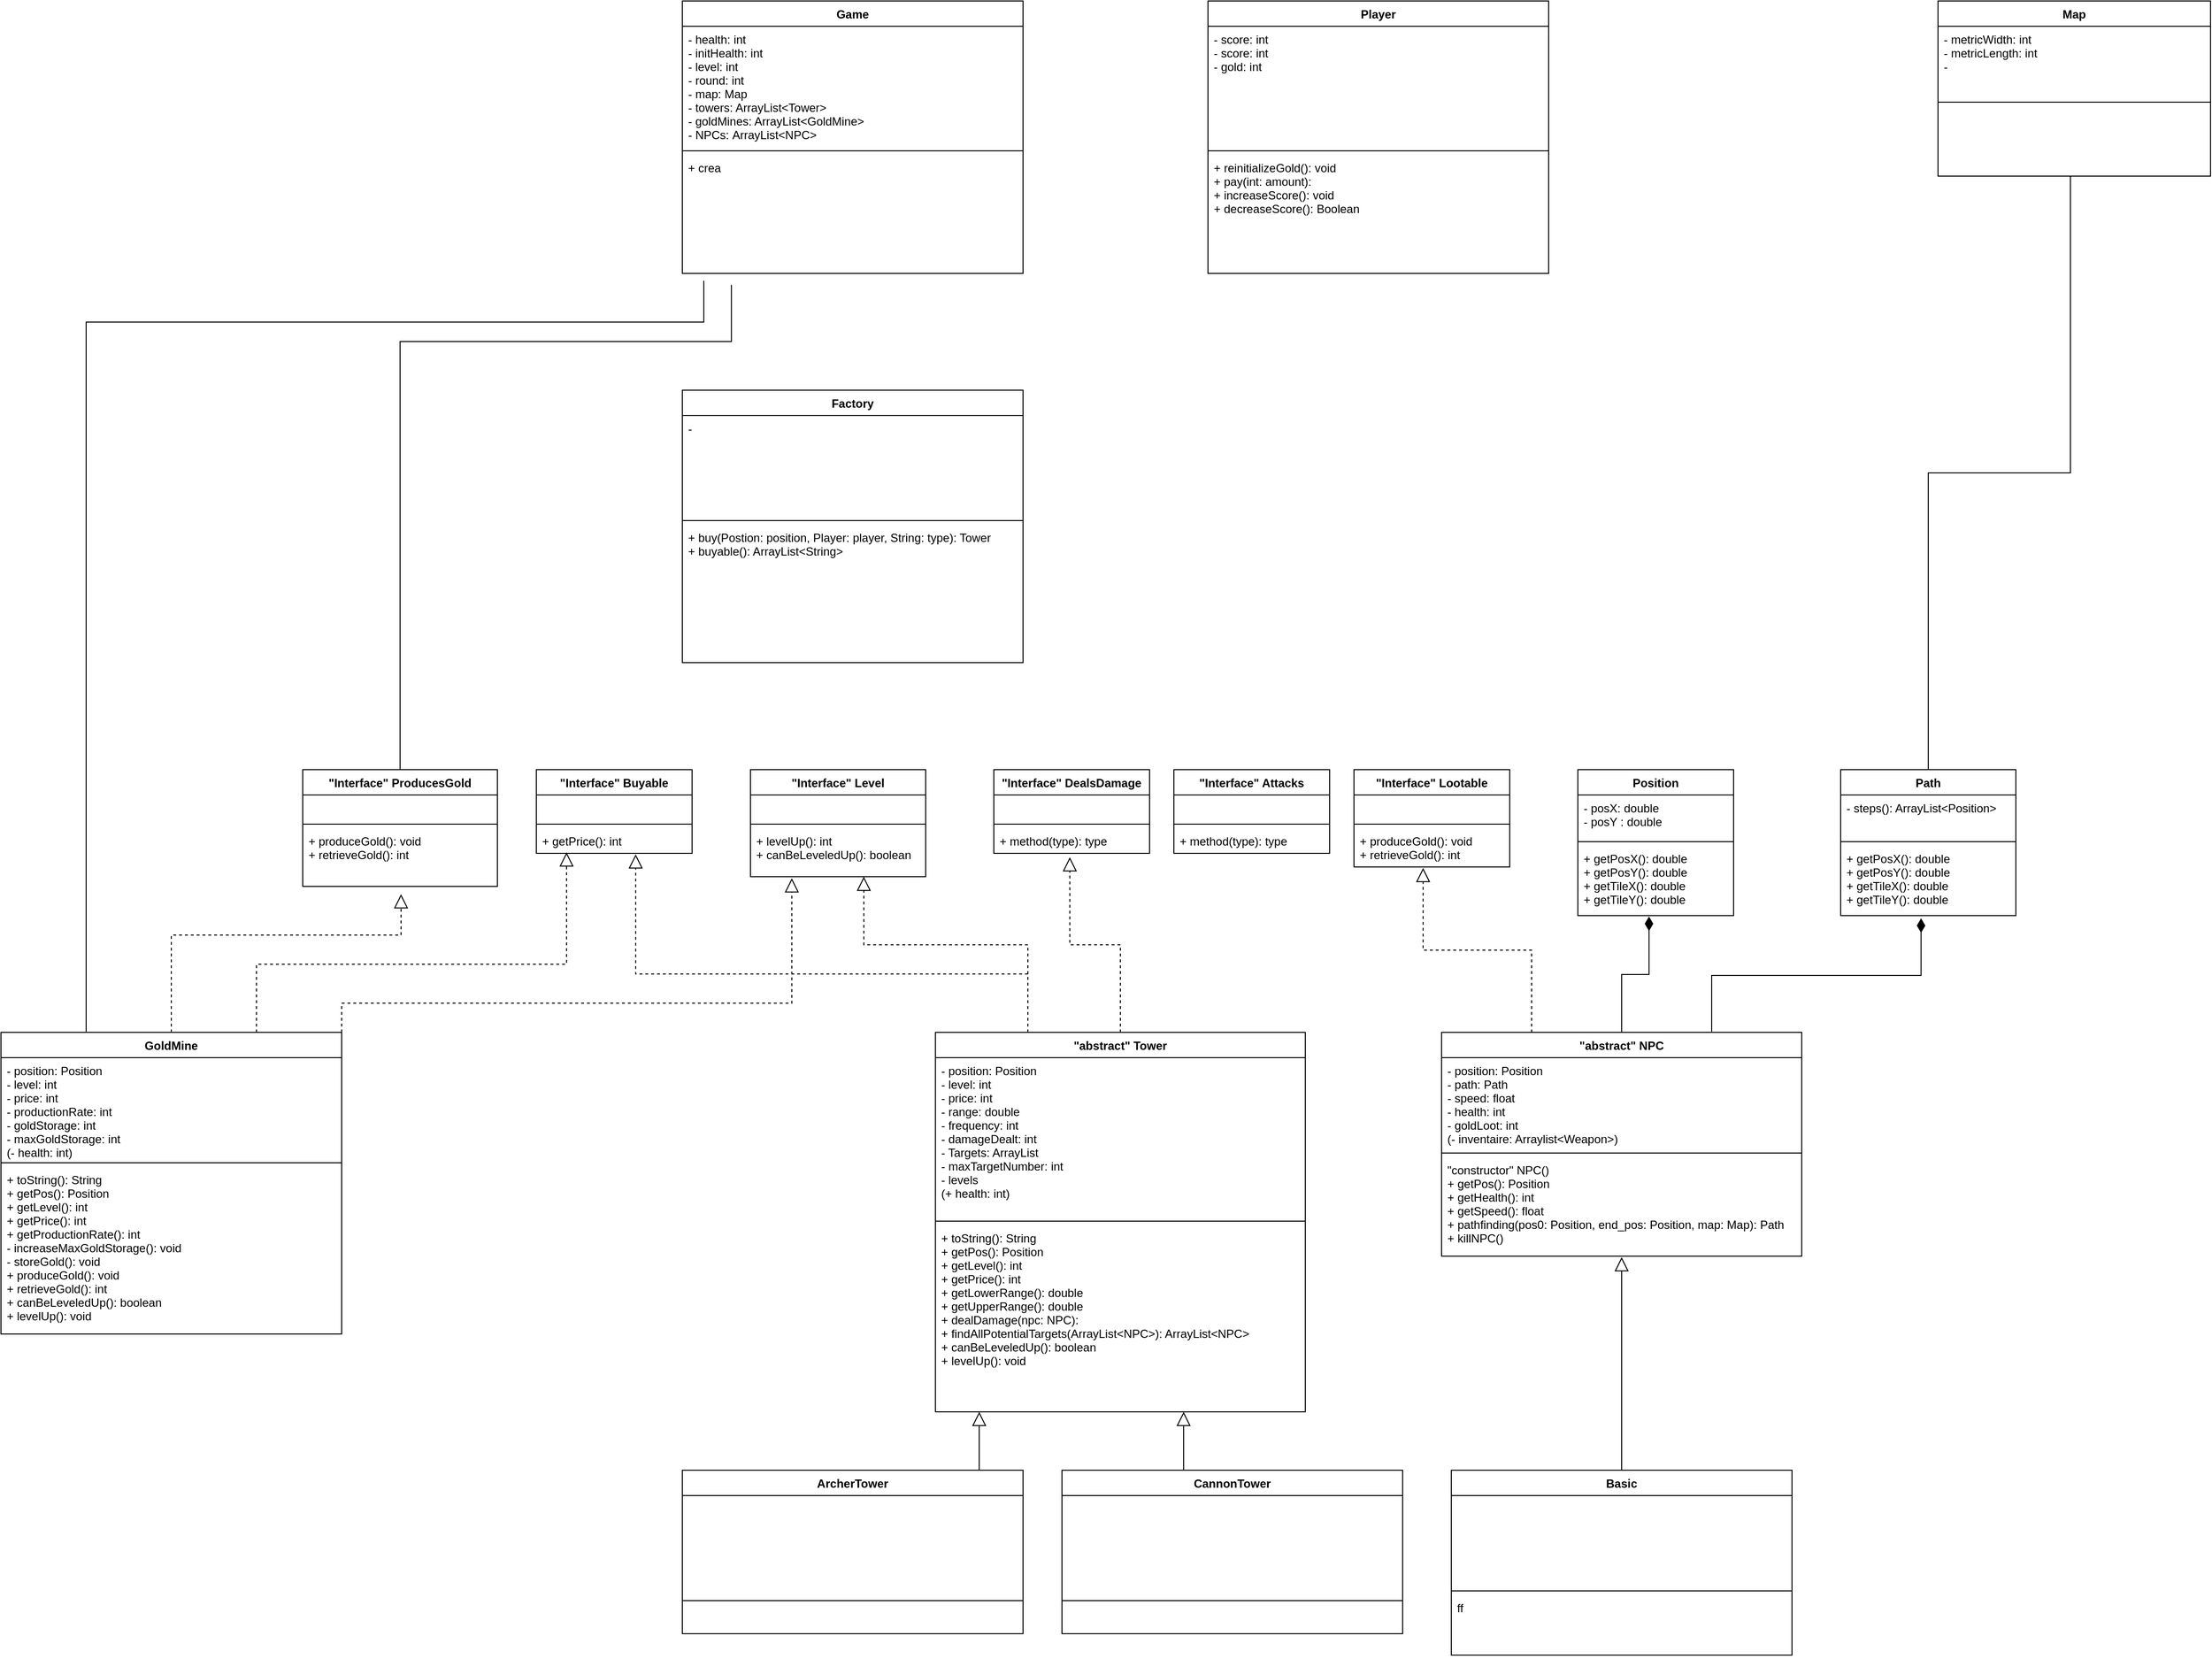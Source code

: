 <mxfile version="12.9.6" type="github">
  <diagram id="NNECZiqNOSkTc29g-7aL" name="Page-1">
    <mxGraphModel dx="2022" dy="1736" grid="1" gridSize="10" guides="1" tooltips="1" connect="1" arrows="1" fold="1" page="0" pageScale="1" pageWidth="827" pageHeight="1169" math="0" shadow="0">
      <root>
        <mxCell id="0" />
        <mxCell id="1" parent="0" />
        <mxCell id="-blke6RGVs8M9DFogeQN-33" style="edgeStyle=elbowEdgeStyle;rounded=0;orthogonalLoop=1;jettySize=auto;html=1;exitX=0.75;exitY=0;exitDx=0;exitDy=0;entryX=0.459;entryY=1.038;entryDx=0;entryDy=0;endArrow=diamondThin;endFill=1;endSize=12;startSize=12;elbow=vertical;entryPerimeter=0;" parent="1" source="-blke6RGVs8M9DFogeQN-1" target="-blke6RGVs8M9DFogeQN-32" edge="1">
          <mxGeometry relative="1" as="geometry" />
        </mxCell>
        <mxCell id="-blke6RGVs8M9DFogeQN-45" value="" style="endArrow=block;html=1;exitX=0.5;exitY=0;exitDx=0;exitDy=0;entryX=0.5;entryY=1.01;entryDx=0;entryDy=0;entryPerimeter=0;endFill=0;edgeStyle=elbowEdgeStyle;elbow=vertical;endSize=12;" parent="1" source="-blke6RGVs8M9DFogeQN-35" target="-blke6RGVs8M9DFogeQN-4" edge="1">
          <mxGeometry width="50" height="50" relative="1" as="geometry">
            <mxPoint x="400" y="320" as="sourcePoint" />
            <mxPoint x="450" y="270" as="targetPoint" />
          </mxGeometry>
        </mxCell>
        <mxCell id="4bugIhrhgZ2t9Fx5-nUz-19" value="" style="endArrow=diamondThin;html=1;entryX=0.457;entryY=1.012;entryDx=0;entryDy=0;endFill=1;entryPerimeter=0;exitX=0.5;exitY=0;exitDx=0;exitDy=0;endSize=12;edgeStyle=elbowEdgeStyle;elbow=vertical;startSize=12;rounded=0;" edge="1" parent="1" source="-blke6RGVs8M9DFogeQN-1" target="-blke6RGVs8M9DFogeQN-28">
          <mxGeometry width="50" height="50" relative="1" as="geometry">
            <mxPoint x="490" y="60" as="sourcePoint" />
            <mxPoint x="800" y="84" as="targetPoint" />
          </mxGeometry>
        </mxCell>
        <mxCell id="4bugIhrhgZ2t9Fx5-nUz-33" value="" style="edgeStyle=elbowEdgeStyle;rounded=0;orthogonalLoop=1;jettySize=auto;html=1;endArrow=none;endFill=0;startArrow=block;startFill=0;endSize=12;startSize=12;" edge="1" parent="1" source="4bugIhrhgZ2t9Fx5-nUz-23" target="4bugIhrhgZ2t9Fx5-nUz-29">
          <mxGeometry relative="1" as="geometry" />
        </mxCell>
        <mxCell id="4bugIhrhgZ2t9Fx5-nUz-38" value="" style="edgeStyle=elbowEdgeStyle;rounded=0;orthogonalLoop=1;jettySize=auto;html=1;startArrow=block;startFill=0;endArrow=none;endFill=0;endSize=12;startSize=12;" edge="1" parent="1" source="4bugIhrhgZ2t9Fx5-nUz-23" target="4bugIhrhgZ2t9Fx5-nUz-34">
          <mxGeometry relative="1" as="geometry" />
        </mxCell>
        <mxCell id="4bugIhrhgZ2t9Fx5-nUz-40" style="edgeStyle=elbowEdgeStyle;rounded=0;orthogonalLoop=1;jettySize=auto;html=1;entryX=0.5;entryY=0;entryDx=0;entryDy=0;startArrow=none;startFill=0;endArrow=none;endFill=0;elbow=vertical;endSize=12;startSize=12;exitX=0.486;exitY=1.002;exitDx=0;exitDy=0;exitPerimeter=0;" edge="1" parent="1" source="4bugIhrhgZ2t9Fx5-nUz-74" target="-blke6RGVs8M9DFogeQN-29">
          <mxGeometry relative="1" as="geometry">
            <mxPoint x="730" y="-106" as="sourcePoint" />
          </mxGeometry>
        </mxCell>
        <mxCell id="4bugIhrhgZ2t9Fx5-nUz-43" style="edgeStyle=elbowEdgeStyle;rounded=0;orthogonalLoop=1;jettySize=auto;html=1;exitX=0.5;exitY=0;exitDx=0;exitDy=0;entryX=0.488;entryY=1.154;entryDx=0;entryDy=0;startArrow=none;startFill=0;endArrow=block;endFill=0;dashed=1;entryPerimeter=0;elbow=vertical;endSize=12;startSize=12;" edge="1" parent="1" source="4bugIhrhgZ2t9Fx5-nUz-23" target="-blke6RGVs8M9DFogeQN-59">
          <mxGeometry relative="1" as="geometry" />
        </mxCell>
        <mxCell id="4bugIhrhgZ2t9Fx5-nUz-50" style="edgeStyle=elbowEdgeStyle;rounded=0;orthogonalLoop=1;jettySize=auto;elbow=vertical;html=1;exitX=0.5;exitY=0;exitDx=0;exitDy=0;entryX=0.505;entryY=1.133;entryDx=0;entryDy=0;entryPerimeter=0;dashed=1;startArrow=none;startFill=0;endArrow=block;endFill=0;endSize=12;" edge="1" parent="1" source="-blke6RGVs8M9DFogeQN-73" target="-blke6RGVs8M9DFogeQN-80">
          <mxGeometry relative="1" as="geometry">
            <Array as="points">
              <mxPoint x="-970" y="-40" />
            </Array>
          </mxGeometry>
        </mxCell>
        <mxCell id="4bugIhrhgZ2t9Fx5-nUz-51" style="edgeStyle=elbowEdgeStyle;rounded=0;orthogonalLoop=1;jettySize=auto;elbow=vertical;html=1;exitX=0.75;exitY=0;exitDx=0;exitDy=0;dashed=1;startArrow=none;startFill=0;endArrow=block;endFill=0;endSize=12;entryX=0.194;entryY=0.962;entryDx=0;entryDy=0;entryPerimeter=0;" edge="1" parent="1" source="-blke6RGVs8M9DFogeQN-73" target="-blke6RGVs8M9DFogeQN-63">
          <mxGeometry relative="1" as="geometry">
            <mxPoint x="-200" y="-25" as="targetPoint" />
            <Array as="points">
              <mxPoint x="-560" y="-10" />
              <mxPoint x="-410" y="-40" />
              <mxPoint x="-200" y="-26" />
            </Array>
          </mxGeometry>
        </mxCell>
        <mxCell id="4bugIhrhgZ2t9Fx5-nUz-52" style="edgeStyle=elbowEdgeStyle;rounded=0;orthogonalLoop=1;jettySize=auto;elbow=vertical;html=1;exitX=0.25;exitY=0;exitDx=0;exitDy=0;entryX=0.444;entryY=1.025;entryDx=0;entryDy=0;entryPerimeter=0;dashed=1;startArrow=none;startFill=0;startSize=12;endArrow=block;endFill=0;endSize=12;strokeWidth=1;" edge="1" parent="1" source="-blke6RGVs8M9DFogeQN-1" target="4bugIhrhgZ2t9Fx5-nUz-4">
          <mxGeometry relative="1" as="geometry" />
        </mxCell>
        <mxCell id="4bugIhrhgZ2t9Fx5-nUz-48" value="" style="endArrow=block;endFill=0;endSize=12;html=1;exitX=0.25;exitY=0;exitDx=0;exitDy=0;entryX=0.638;entryY=1.038;entryDx=0;entryDy=0;entryPerimeter=0;edgeStyle=elbowEdgeStyle;elbow=vertical;rounded=0;dashed=1;strokeWidth=1;" edge="1" parent="1" source="4bugIhrhgZ2t9Fx5-nUz-23" target="-blke6RGVs8M9DFogeQN-63">
          <mxGeometry width="160" relative="1" as="geometry">
            <mxPoint x="-100" y="10" as="sourcePoint" />
            <mxPoint x="3" y="-90" as="targetPoint" />
            <Array as="points">
              <mxPoint x="-240" />
            </Array>
          </mxGeometry>
        </mxCell>
        <mxCell id="-blke6RGVs8M9DFogeQN-25" value="Position" style="swimlane;fontStyle=1;align=center;verticalAlign=top;childLayout=stackLayout;horizontal=1;startSize=26;horizontalStack=0;resizeParent=1;resizeParentMax=0;resizeLast=0;collapsible=1;marginBottom=0;" parent="1" vertex="1">
          <mxGeometry x="440" y="-210" width="160" height="150" as="geometry" />
        </mxCell>
        <mxCell id="-blke6RGVs8M9DFogeQN-26" value="- posX: double&#xa;- posY : double" style="text;strokeColor=none;fillColor=none;align=left;verticalAlign=top;spacingLeft=4;spacingRight=4;overflow=hidden;rotatable=0;points=[[0,0.5],[1,0.5]];portConstraint=eastwest;" parent="-blke6RGVs8M9DFogeQN-25" vertex="1">
          <mxGeometry y="26" width="160" height="44" as="geometry" />
        </mxCell>
        <mxCell id="-blke6RGVs8M9DFogeQN-27" value="" style="line;strokeWidth=1;fillColor=none;align=left;verticalAlign=middle;spacingTop=-1;spacingLeft=3;spacingRight=3;rotatable=0;labelPosition=right;points=[];portConstraint=eastwest;" parent="-blke6RGVs8M9DFogeQN-25" vertex="1">
          <mxGeometry y="70" width="160" height="8" as="geometry" />
        </mxCell>
        <mxCell id="-blke6RGVs8M9DFogeQN-28" value="+ getPosX(): double&#xa;+ getPosY(): double&#xa;+ getTileX(): double&#xa;+ getTileY(): double" style="text;strokeColor=none;fillColor=none;align=left;verticalAlign=top;spacingLeft=4;spacingRight=4;overflow=hidden;rotatable=0;points=[[0,0.5],[1,0.5]];portConstraint=eastwest;" parent="-blke6RGVs8M9DFogeQN-25" vertex="1">
          <mxGeometry y="78" width="160" height="72" as="geometry" />
        </mxCell>
        <mxCell id="4bugIhrhgZ2t9Fx5-nUz-57" style="edgeStyle=elbowEdgeStyle;rounded=0;orthogonalLoop=1;jettySize=auto;elbow=vertical;html=1;exitX=0.25;exitY=0;exitDx=0;exitDy=0;entryX=0.647;entryY=1;entryDx=0;entryDy=0;entryPerimeter=0;dashed=1;startArrow=none;startFill=0;startSize=12;endArrow=block;endFill=0;endSize=12;strokeWidth=1;" edge="1" parent="1" source="4bugIhrhgZ2t9Fx5-nUz-23" target="4bugIhrhgZ2t9Fx5-nUz-56">
          <mxGeometry relative="1" as="geometry">
            <Array as="points">
              <mxPoint x="-250" y="-30" />
              <mxPoint x="-230" y="-50" />
            </Array>
          </mxGeometry>
        </mxCell>
        <mxCell id="4bugIhrhgZ2t9Fx5-nUz-23" value="&quot;abstract&quot; Tower" style="swimlane;fontStyle=1;align=center;verticalAlign=top;childLayout=stackLayout;horizontal=1;startSize=26;horizontalStack=0;resizeParent=1;resizeParentMax=0;resizeLast=0;collapsible=1;marginBottom=0;" vertex="1" parent="1">
          <mxGeometry x="-220" y="60" width="380" height="390" as="geometry" />
        </mxCell>
        <mxCell id="4bugIhrhgZ2t9Fx5-nUz-24" value="- position: Position&#xa;- level: int&#xa;- price: int&#xa;- range: double&#xa;- frequency: int&#xa;- damageDealt: int&#xa;- Targets: ArrayList&#xa;- maxTargetNumber: int&#xa;- levels&#xa;(+ health: int)" style="text;strokeColor=none;fillColor=none;align=left;verticalAlign=top;spacingLeft=4;spacingRight=4;overflow=hidden;rotatable=0;points=[[0,0.5],[1,0.5]];portConstraint=eastwest;" vertex="1" parent="4bugIhrhgZ2t9Fx5-nUz-23">
          <mxGeometry y="26" width="380" height="164" as="geometry" />
        </mxCell>
        <mxCell id="4bugIhrhgZ2t9Fx5-nUz-25" value="" style="line;strokeWidth=1;fillColor=none;align=left;verticalAlign=middle;spacingTop=-1;spacingLeft=3;spacingRight=3;rotatable=0;labelPosition=right;points=[];portConstraint=eastwest;" vertex="1" parent="4bugIhrhgZ2t9Fx5-nUz-23">
          <mxGeometry y="190" width="380" height="8" as="geometry" />
        </mxCell>
        <mxCell id="4bugIhrhgZ2t9Fx5-nUz-26" value="+ toString(): String&#xa;+ getPos(): Position&#xa;+ getLevel(): int&#xa;+ getPrice(): int&#xa;+ getLowerRange(): double&#xa;+ getUpperRange(): double&#xa;+ dealDamage(npc: NPC): &#xa;+ findAllPotentialTargets(ArrayList&lt;NPC&gt;): ArrayList&lt;NPC&gt;&#xa;+ canBeLeveledUp(): boolean&#xa;+ levelUp(): void" style="text;strokeColor=none;fillColor=none;align=left;verticalAlign=top;spacingLeft=4;spacingRight=4;overflow=hidden;rotatable=0;points=[[0,0.5],[1,0.5]];portConstraint=eastwest;" vertex="1" parent="4bugIhrhgZ2t9Fx5-nUz-23">
          <mxGeometry y="198" width="380" height="192" as="geometry" />
        </mxCell>
        <mxCell id="4bugIhrhgZ2t9Fx5-nUz-1" value="&quot;Interface&quot; Lootable" style="swimlane;fontStyle=1;align=center;verticalAlign=top;childLayout=stackLayout;horizontal=1;startSize=26;horizontalStack=0;resizeParent=1;resizeParentMax=0;resizeLast=0;collapsible=1;marginBottom=0;" vertex="1" parent="1">
          <mxGeometry x="210" y="-210" width="160" height="100" as="geometry" />
        </mxCell>
        <mxCell id="4bugIhrhgZ2t9Fx5-nUz-2" value=" " style="text;strokeColor=none;fillColor=none;align=left;verticalAlign=top;spacingLeft=4;spacingRight=4;overflow=hidden;rotatable=0;points=[[0,0.5],[1,0.5]];portConstraint=eastwest;" vertex="1" parent="4bugIhrhgZ2t9Fx5-nUz-1">
          <mxGeometry y="26" width="160" height="26" as="geometry" />
        </mxCell>
        <mxCell id="4bugIhrhgZ2t9Fx5-nUz-3" value="" style="line;strokeWidth=1;fillColor=none;align=left;verticalAlign=middle;spacingTop=-1;spacingLeft=3;spacingRight=3;rotatable=0;labelPosition=right;points=[];portConstraint=eastwest;" vertex="1" parent="4bugIhrhgZ2t9Fx5-nUz-1">
          <mxGeometry y="52" width="160" height="8" as="geometry" />
        </mxCell>
        <mxCell id="4bugIhrhgZ2t9Fx5-nUz-4" value="+ produceGold(): void&#xa;+ retrieveGold(): int" style="text;strokeColor=none;fillColor=none;align=left;verticalAlign=top;spacingLeft=4;spacingRight=4;overflow=hidden;rotatable=0;points=[[0,0.5],[1,0.5]];portConstraint=eastwest;" vertex="1" parent="4bugIhrhgZ2t9Fx5-nUz-1">
          <mxGeometry y="60" width="160" height="40" as="geometry" />
        </mxCell>
        <mxCell id="-blke6RGVs8M9DFogeQN-52" value="&quot;Interface&quot; Attacks" style="swimlane;fontStyle=1;align=center;verticalAlign=top;childLayout=stackLayout;horizontal=1;startSize=26;horizontalStack=0;resizeParent=1;resizeParentMax=0;resizeLast=0;collapsible=1;marginBottom=0;" parent="1" vertex="1">
          <mxGeometry x="25" y="-210" width="160" height="86" as="geometry" />
        </mxCell>
        <mxCell id="-blke6RGVs8M9DFogeQN-53" value=" " style="text;strokeColor=none;fillColor=none;align=left;verticalAlign=top;spacingLeft=4;spacingRight=4;overflow=hidden;rotatable=0;points=[[0,0.5],[1,0.5]];portConstraint=eastwest;" parent="-blke6RGVs8M9DFogeQN-52" vertex="1">
          <mxGeometry y="26" width="160" height="26" as="geometry" />
        </mxCell>
        <mxCell id="-blke6RGVs8M9DFogeQN-54" value="" style="line;strokeWidth=1;fillColor=none;align=left;verticalAlign=middle;spacingTop=-1;spacingLeft=3;spacingRight=3;rotatable=0;labelPosition=right;points=[];portConstraint=eastwest;" parent="-blke6RGVs8M9DFogeQN-52" vertex="1">
          <mxGeometry y="52" width="160" height="8" as="geometry" />
        </mxCell>
        <mxCell id="-blke6RGVs8M9DFogeQN-55" value="+ method(type): type" style="text;strokeColor=none;fillColor=none;align=left;verticalAlign=top;spacingLeft=4;spacingRight=4;overflow=hidden;rotatable=0;points=[[0,0.5],[1,0.5]];portConstraint=eastwest;" parent="-blke6RGVs8M9DFogeQN-52" vertex="1">
          <mxGeometry y="60" width="160" height="26" as="geometry" />
        </mxCell>
        <mxCell id="-blke6RGVs8M9DFogeQN-56" value="&quot;Interface&quot; DealsDamage" style="swimlane;fontStyle=1;align=center;verticalAlign=top;childLayout=stackLayout;horizontal=1;startSize=26;horizontalStack=0;resizeParent=1;resizeParentMax=0;resizeLast=0;collapsible=1;marginBottom=0;" parent="1" vertex="1">
          <mxGeometry x="-160" y="-210" width="160" height="86" as="geometry" />
        </mxCell>
        <mxCell id="-blke6RGVs8M9DFogeQN-57" value=" " style="text;strokeColor=none;fillColor=none;align=left;verticalAlign=top;spacingLeft=4;spacingRight=4;overflow=hidden;rotatable=0;points=[[0,0.5],[1,0.5]];portConstraint=eastwest;" parent="-blke6RGVs8M9DFogeQN-56" vertex="1">
          <mxGeometry y="26" width="160" height="26" as="geometry" />
        </mxCell>
        <mxCell id="-blke6RGVs8M9DFogeQN-58" value="" style="line;strokeWidth=1;fillColor=none;align=left;verticalAlign=middle;spacingTop=-1;spacingLeft=3;spacingRight=3;rotatable=0;labelPosition=right;points=[];portConstraint=eastwest;" parent="-blke6RGVs8M9DFogeQN-56" vertex="1">
          <mxGeometry y="52" width="160" height="8" as="geometry" />
        </mxCell>
        <mxCell id="-blke6RGVs8M9DFogeQN-59" value="+ method(type): type" style="text;strokeColor=none;fillColor=none;align=left;verticalAlign=top;spacingLeft=4;spacingRight=4;overflow=hidden;rotatable=0;points=[[0,0.5],[1,0.5]];portConstraint=eastwest;" parent="-blke6RGVs8M9DFogeQN-56" vertex="1">
          <mxGeometry y="60" width="160" height="26" as="geometry" />
        </mxCell>
        <mxCell id="4bugIhrhgZ2t9Fx5-nUz-29" value="ArcherTower" style="swimlane;fontStyle=1;align=center;verticalAlign=top;childLayout=stackLayout;horizontal=1;startSize=26;horizontalStack=0;resizeParent=1;resizeParentMax=0;resizeLast=0;collapsible=1;marginBottom=0;" vertex="1" parent="1">
          <mxGeometry x="-480" y="510" width="350" height="168" as="geometry" />
        </mxCell>
        <mxCell id="4bugIhrhgZ2t9Fx5-nUz-30" value=" " style="text;strokeColor=none;fillColor=none;align=left;verticalAlign=top;spacingLeft=4;spacingRight=4;overflow=hidden;rotatable=0;points=[[0,0.5],[1,0.5]];portConstraint=eastwest;" vertex="1" parent="4bugIhrhgZ2t9Fx5-nUz-29">
          <mxGeometry y="26" width="350" height="104" as="geometry" />
        </mxCell>
        <mxCell id="4bugIhrhgZ2t9Fx5-nUz-31" value="" style="line;strokeWidth=1;fillColor=none;align=left;verticalAlign=middle;spacingTop=-1;spacingLeft=3;spacingRight=3;rotatable=0;labelPosition=right;points=[];portConstraint=eastwest;" vertex="1" parent="4bugIhrhgZ2t9Fx5-nUz-29">
          <mxGeometry y="130" width="350" height="8" as="geometry" />
        </mxCell>
        <mxCell id="4bugIhrhgZ2t9Fx5-nUz-32" value=" " style="text;strokeColor=none;fillColor=none;align=left;verticalAlign=top;spacingLeft=4;spacingRight=4;overflow=hidden;rotatable=0;points=[[0,0.5],[1,0.5]];portConstraint=eastwest;" vertex="1" parent="4bugIhrhgZ2t9Fx5-nUz-29">
          <mxGeometry y="138" width="350" height="30" as="geometry" />
        </mxCell>
        <mxCell id="4bugIhrhgZ2t9Fx5-nUz-34" value="CannonTower" style="swimlane;fontStyle=1;align=center;verticalAlign=top;childLayout=stackLayout;horizontal=1;startSize=26;horizontalStack=0;resizeParent=1;resizeParentMax=0;resizeLast=0;collapsible=1;marginBottom=0;" vertex="1" parent="1">
          <mxGeometry x="-90" y="510" width="350" height="168" as="geometry" />
        </mxCell>
        <mxCell id="4bugIhrhgZ2t9Fx5-nUz-35" value=" " style="text;strokeColor=none;fillColor=none;align=left;verticalAlign=top;spacingLeft=4;spacingRight=4;overflow=hidden;rotatable=0;points=[[0,0.5],[1,0.5]];portConstraint=eastwest;" vertex="1" parent="4bugIhrhgZ2t9Fx5-nUz-34">
          <mxGeometry y="26" width="350" height="104" as="geometry" />
        </mxCell>
        <mxCell id="4bugIhrhgZ2t9Fx5-nUz-36" value="" style="line;strokeWidth=1;fillColor=none;align=left;verticalAlign=middle;spacingTop=-1;spacingLeft=3;spacingRight=3;rotatable=0;labelPosition=right;points=[];portConstraint=eastwest;" vertex="1" parent="4bugIhrhgZ2t9Fx5-nUz-34">
          <mxGeometry y="130" width="350" height="8" as="geometry" />
        </mxCell>
        <mxCell id="4bugIhrhgZ2t9Fx5-nUz-37" value=" " style="text;strokeColor=none;fillColor=none;align=left;verticalAlign=top;spacingLeft=4;spacingRight=4;overflow=hidden;rotatable=0;points=[[0,0.5],[1,0.5]];portConstraint=eastwest;" vertex="1" parent="4bugIhrhgZ2t9Fx5-nUz-34">
          <mxGeometry y="138" width="350" height="30" as="geometry" />
        </mxCell>
        <mxCell id="4bugIhrhgZ2t9Fx5-nUz-63" style="edgeStyle=elbowEdgeStyle;rounded=0;orthogonalLoop=1;jettySize=auto;elbow=vertical;html=1;exitX=0.5;exitY=0;exitDx=0;exitDy=0;entryX=0.144;entryY=1.096;entryDx=0;entryDy=0;entryPerimeter=0;startArrow=none;startFill=0;startSize=12;endArrow=none;endFill=0;endSize=12;strokeWidth=1;" edge="1" parent="1" source="-blke6RGVs8M9DFogeQN-77" target="-blke6RGVs8M9DFogeQN-88">
          <mxGeometry relative="1" as="geometry">
            <Array as="points">
              <mxPoint x="-610" y="-650" />
              <mxPoint x="-600" y="-580" />
            </Array>
          </mxGeometry>
        </mxCell>
        <mxCell id="-blke6RGVs8M9DFogeQN-77" value="&quot;Interface&quot; ProducesGold" style="swimlane;fontStyle=1;align=center;verticalAlign=top;childLayout=stackLayout;horizontal=1;startSize=26;horizontalStack=0;resizeParent=1;resizeParentMax=0;resizeLast=0;collapsible=1;marginBottom=0;" parent="1" vertex="1">
          <mxGeometry x="-870" y="-210" width="200" height="120" as="geometry" />
        </mxCell>
        <mxCell id="-blke6RGVs8M9DFogeQN-78" value=" " style="text;strokeColor=none;fillColor=none;align=left;verticalAlign=top;spacingLeft=4;spacingRight=4;overflow=hidden;rotatable=0;points=[[0,0.5],[1,0.5]];portConstraint=eastwest;" parent="-blke6RGVs8M9DFogeQN-77" vertex="1">
          <mxGeometry y="26" width="200" height="26" as="geometry" />
        </mxCell>
        <mxCell id="-blke6RGVs8M9DFogeQN-79" value="" style="line;strokeWidth=1;fillColor=none;align=left;verticalAlign=middle;spacingTop=-1;spacingLeft=3;spacingRight=3;rotatable=0;labelPosition=right;points=[];portConstraint=eastwest;" parent="-blke6RGVs8M9DFogeQN-77" vertex="1">
          <mxGeometry y="52" width="200" height="8" as="geometry" />
        </mxCell>
        <mxCell id="-blke6RGVs8M9DFogeQN-80" value="+ produceGold(): void&#xa;+ retrieveGold(): int" style="text;strokeColor=none;fillColor=none;align=left;verticalAlign=top;spacingLeft=4;spacingRight=4;overflow=hidden;rotatable=0;points=[[0,0.5],[1,0.5]];portConstraint=eastwest;" parent="-blke6RGVs8M9DFogeQN-77" vertex="1">
          <mxGeometry y="60" width="200" height="60" as="geometry" />
        </mxCell>
        <mxCell id="-blke6RGVs8M9DFogeQN-60" value="&quot;Interface&quot; Buyable" style="swimlane;fontStyle=1;align=center;verticalAlign=top;childLayout=stackLayout;horizontal=1;startSize=26;horizontalStack=0;resizeParent=1;resizeParentMax=0;resizeLast=0;collapsible=1;marginBottom=0;" parent="1" vertex="1">
          <mxGeometry x="-630" y="-210" width="160" height="86" as="geometry" />
        </mxCell>
        <mxCell id="-blke6RGVs8M9DFogeQN-61" value=" " style="text;strokeColor=none;fillColor=none;align=left;verticalAlign=top;spacingLeft=4;spacingRight=4;overflow=hidden;rotatable=0;points=[[0,0.5],[1,0.5]];portConstraint=eastwest;" parent="-blke6RGVs8M9DFogeQN-60" vertex="1">
          <mxGeometry y="26" width="160" height="26" as="geometry" />
        </mxCell>
        <mxCell id="-blke6RGVs8M9DFogeQN-62" value="" style="line;strokeWidth=1;fillColor=none;align=left;verticalAlign=middle;spacingTop=-1;spacingLeft=3;spacingRight=3;rotatable=0;labelPosition=right;points=[];portConstraint=eastwest;" parent="-blke6RGVs8M9DFogeQN-60" vertex="1">
          <mxGeometry y="52" width="160" height="8" as="geometry" />
        </mxCell>
        <mxCell id="-blke6RGVs8M9DFogeQN-63" value="+ getPrice(): int" style="text;strokeColor=none;fillColor=none;align=left;verticalAlign=top;spacingLeft=4;spacingRight=4;overflow=hidden;rotatable=0;points=[[0,0.5],[1,0.5]];portConstraint=eastwest;" parent="-blke6RGVs8M9DFogeQN-60" vertex="1">
          <mxGeometry y="60" width="160" height="26" as="geometry" />
        </mxCell>
        <mxCell id="4bugIhrhgZ2t9Fx5-nUz-58" style="edgeStyle=elbowEdgeStyle;rounded=0;orthogonalLoop=1;jettySize=auto;elbow=vertical;html=1;exitX=1;exitY=0;exitDx=0;exitDy=0;entryX=0.236;entryY=1.032;entryDx=0;entryDy=0;entryPerimeter=0;dashed=1;startArrow=none;startFill=0;startSize=12;endArrow=block;endFill=0;endSize=12;strokeWidth=1;" edge="1" parent="1" source="-blke6RGVs8M9DFogeQN-73" target="4bugIhrhgZ2t9Fx5-nUz-56">
          <mxGeometry relative="1" as="geometry">
            <Array as="points">
              <mxPoint x="-460" y="30" />
            </Array>
          </mxGeometry>
        </mxCell>
        <mxCell id="4bugIhrhgZ2t9Fx5-nUz-64" style="edgeStyle=elbowEdgeStyle;rounded=0;orthogonalLoop=1;jettySize=auto;elbow=vertical;html=1;entryX=0.063;entryY=1.061;entryDx=0;entryDy=0;entryPerimeter=0;startArrow=none;startFill=0;startSize=12;endArrow=none;endFill=0;endSize=12;strokeWidth=1;exitX=0.25;exitY=0;exitDx=0;exitDy=0;" edge="1" parent="1" source="-blke6RGVs8M9DFogeQN-73" target="-blke6RGVs8M9DFogeQN-88">
          <mxGeometry relative="1" as="geometry">
            <mxPoint x="-1050" y="50" as="sourcePoint" />
            <Array as="points">
              <mxPoint x="-610" y="-670" />
              <mxPoint x="-610" y="-610" />
              <mxPoint x="-820" y="-380" />
              <mxPoint x="-330" y="-310" />
              <mxPoint x="-360" y="-290" />
              <mxPoint x="-650" y="-240" />
              <mxPoint x="-450" y="-270" />
            </Array>
          </mxGeometry>
        </mxCell>
        <mxCell id="4bugIhrhgZ2t9Fx5-nUz-53" value="&quot;Interface&quot; Level" style="swimlane;fontStyle=1;align=center;verticalAlign=top;childLayout=stackLayout;horizontal=1;startSize=26;horizontalStack=0;resizeParent=1;resizeParentMax=0;resizeLast=0;collapsible=1;marginBottom=0;" vertex="1" parent="1">
          <mxGeometry x="-410" y="-210" width="180" height="110" as="geometry" />
        </mxCell>
        <mxCell id="4bugIhrhgZ2t9Fx5-nUz-54" value=" " style="text;strokeColor=none;fillColor=none;align=left;verticalAlign=top;spacingLeft=4;spacingRight=4;overflow=hidden;rotatable=0;points=[[0,0.5],[1,0.5]];portConstraint=eastwest;" vertex="1" parent="4bugIhrhgZ2t9Fx5-nUz-53">
          <mxGeometry y="26" width="180" height="26" as="geometry" />
        </mxCell>
        <mxCell id="4bugIhrhgZ2t9Fx5-nUz-55" value="" style="line;strokeWidth=1;fillColor=none;align=left;verticalAlign=middle;spacingTop=-1;spacingLeft=3;spacingRight=3;rotatable=0;labelPosition=right;points=[];portConstraint=eastwest;" vertex="1" parent="4bugIhrhgZ2t9Fx5-nUz-53">
          <mxGeometry y="52" width="180" height="8" as="geometry" />
        </mxCell>
        <mxCell id="4bugIhrhgZ2t9Fx5-nUz-56" value="+ levelUp(): int&#xa;+ canBeLeveledUp(): boolean" style="text;strokeColor=none;fillColor=none;align=left;verticalAlign=top;spacingLeft=4;spacingRight=4;overflow=hidden;rotatable=0;points=[[0,0.5],[1,0.5]];portConstraint=eastwest;" vertex="1" parent="4bugIhrhgZ2t9Fx5-nUz-53">
          <mxGeometry y="60" width="180" height="50" as="geometry" />
        </mxCell>
        <mxCell id="-blke6RGVs8M9DFogeQN-73" value="GoldMine" style="swimlane;fontStyle=1;align=center;verticalAlign=top;childLayout=stackLayout;horizontal=1;startSize=26;horizontalStack=0;resizeParent=1;resizeParentMax=0;resizeLast=0;collapsible=1;marginBottom=0;" parent="1" vertex="1">
          <mxGeometry x="-1180" y="60" width="350" height="310" as="geometry" />
        </mxCell>
        <mxCell id="-blke6RGVs8M9DFogeQN-74" value="- position: Position&#xa;- level: int&#xa;- price: int&#xa;- productionRate: int&#xa;- goldStorage: int&#xa;- maxGoldStorage: int&#xa;(- health: int)" style="text;strokeColor=none;fillColor=none;align=left;verticalAlign=top;spacingLeft=4;spacingRight=4;overflow=hidden;rotatable=0;points=[[0,0.5],[1,0.5]];portConstraint=eastwest;" parent="-blke6RGVs8M9DFogeQN-73" vertex="1">
          <mxGeometry y="26" width="350" height="104" as="geometry" />
        </mxCell>
        <mxCell id="-blke6RGVs8M9DFogeQN-75" value="" style="line;strokeWidth=1;fillColor=none;align=left;verticalAlign=middle;spacingTop=-1;spacingLeft=3;spacingRight=3;rotatable=0;labelPosition=right;points=[];portConstraint=eastwest;" parent="-blke6RGVs8M9DFogeQN-73" vertex="1">
          <mxGeometry y="130" width="350" height="8" as="geometry" />
        </mxCell>
        <mxCell id="-blke6RGVs8M9DFogeQN-76" value="+ toString(): String&#xa;+ getPos(): Position&#xa;+ getLevel(): int&#xa;+ getPrice(): int&#xa;+ getProductionRate(): int&#xa;- increaseMaxGoldStorage(): void&#xa;- storeGold(): void&#xa;+ produceGold(): void&#xa;+ retrieveGold(): int&#xa;+ canBeLeveledUp(): boolean&#xa;+ levelUp(): void" style="text;strokeColor=none;fillColor=none;align=left;verticalAlign=top;spacingLeft=4;spacingRight=4;overflow=hidden;rotatable=0;points=[[0,0.5],[1,0.5]];portConstraint=eastwest;" parent="-blke6RGVs8M9DFogeQN-73" vertex="1">
          <mxGeometry y="138" width="350" height="172" as="geometry" />
        </mxCell>
        <mxCell id="-blke6RGVs8M9DFogeQN-1" value="&quot;abstract&quot; NPC" style="swimlane;fontStyle=1;align=center;verticalAlign=top;childLayout=stackLayout;horizontal=1;startSize=26;horizontalStack=0;resizeParent=1;resizeParentMax=0;resizeLast=0;collapsible=1;marginBottom=0;" parent="1" vertex="1">
          <mxGeometry x="300" y="60" width="370" height="230" as="geometry">
            <mxRectangle x="300" y="70" width="120" height="26" as="alternateBounds" />
          </mxGeometry>
        </mxCell>
        <mxCell id="-blke6RGVs8M9DFogeQN-2" value="- position: Position&#xa;- path: Path&#xa;- speed: float&#xa;- health: int&#xa;- goldLoot: int&#xa;(- inventaire: Arraylist&lt;Weapon&gt;)&#xa;" style="text;strokeColor=none;fillColor=none;align=left;verticalAlign=top;spacingLeft=4;spacingRight=4;overflow=hidden;rotatable=0;points=[[0,0.5],[1,0.5]];portConstraint=eastwest;" parent="-blke6RGVs8M9DFogeQN-1" vertex="1">
          <mxGeometry y="26" width="370" height="94" as="geometry" />
        </mxCell>
        <mxCell id="-blke6RGVs8M9DFogeQN-3" value="" style="line;strokeWidth=1;fillColor=none;align=left;verticalAlign=middle;spacingTop=-1;spacingLeft=3;spacingRight=3;rotatable=0;labelPosition=right;points=[];portConstraint=eastwest;" parent="-blke6RGVs8M9DFogeQN-1" vertex="1">
          <mxGeometry y="120" width="370" height="8" as="geometry" />
        </mxCell>
        <mxCell id="-blke6RGVs8M9DFogeQN-4" value="&quot;constructor&quot; NPC()&#xa;+ getPos(): Position&#xa;+ getHealth(): int&#xa;+ getSpeed(): float&#xa;+ pathfinding(pos0: Position, end_pos: Position, map: Map): Path&#xa;+ killNPC()" style="text;strokeColor=none;fillColor=none;align=left;verticalAlign=top;spacingLeft=4;spacingRight=4;overflow=hidden;rotatable=0;points=[[0,0.5],[1,0.5]];portConstraint=eastwest;" parent="-blke6RGVs8M9DFogeQN-1" vertex="1">
          <mxGeometry y="128" width="370" height="102" as="geometry" />
        </mxCell>
        <mxCell id="-blke6RGVs8M9DFogeQN-35" value="Basic" style="swimlane;fontStyle=1;align=center;verticalAlign=top;childLayout=stackLayout;horizontal=1;startSize=26;horizontalStack=0;resizeParent=1;resizeParentMax=0;resizeLast=0;collapsible=1;marginBottom=0;" parent="1" vertex="1">
          <mxGeometry x="310" y="510" width="350" height="190" as="geometry" />
        </mxCell>
        <mxCell id="-blke6RGVs8M9DFogeQN-36" value="&#xa;" style="text;strokeColor=none;fillColor=none;align=left;verticalAlign=top;spacingLeft=4;spacingRight=4;overflow=hidden;rotatable=0;points=[[0,0.5],[1,0.5]];portConstraint=eastwest;" parent="-blke6RGVs8M9DFogeQN-35" vertex="1">
          <mxGeometry y="26" width="350" height="94" as="geometry" />
        </mxCell>
        <mxCell id="-blke6RGVs8M9DFogeQN-37" value="" style="line;strokeWidth=1;fillColor=none;align=left;verticalAlign=middle;spacingTop=-1;spacingLeft=3;spacingRight=3;rotatable=0;labelPosition=right;points=[];portConstraint=eastwest;" parent="-blke6RGVs8M9DFogeQN-35" vertex="1">
          <mxGeometry y="120" width="350" height="8" as="geometry" />
        </mxCell>
        <mxCell id="-blke6RGVs8M9DFogeQN-38" value="ff" style="text;strokeColor=none;fillColor=none;align=left;verticalAlign=top;spacingLeft=4;spacingRight=4;overflow=hidden;rotatable=0;points=[[0,0.5],[1,0.5]];portConstraint=eastwest;" parent="-blke6RGVs8M9DFogeQN-35" vertex="1">
          <mxGeometry y="128" width="350" height="62" as="geometry" />
        </mxCell>
        <mxCell id="-blke6RGVs8M9DFogeQN-85" value="Game" style="swimlane;fontStyle=1;align=center;verticalAlign=top;childLayout=stackLayout;horizontal=1;startSize=26;horizontalStack=0;resizeParent=1;resizeParentMax=0;resizeLast=0;collapsible=1;marginBottom=0;" parent="1" vertex="1">
          <mxGeometry x="-480" y="-1000" width="350" height="280" as="geometry" />
        </mxCell>
        <mxCell id="-blke6RGVs8M9DFogeQN-86" value="- health: int&#xa;- initHealth: int&#xa;- level: int&#xa;- round: int&#xa;- map: Map&#xa;- towers: ArrayList&lt;Tower&gt;&#xa;- goldMines: ArrayList&lt;GoldMine&gt;&#xa;- NPCs: ArrayList&lt;NPC&gt;" style="text;strokeColor=none;fillColor=none;align=left;verticalAlign=top;spacingLeft=4;spacingRight=4;overflow=hidden;rotatable=0;points=[[0,0.5],[1,0.5]];portConstraint=eastwest;" parent="-blke6RGVs8M9DFogeQN-85" vertex="1">
          <mxGeometry y="26" width="350" height="124" as="geometry" />
        </mxCell>
        <mxCell id="-blke6RGVs8M9DFogeQN-87" value="" style="line;strokeWidth=1;fillColor=none;align=left;verticalAlign=middle;spacingTop=-1;spacingLeft=3;spacingRight=3;rotatable=0;labelPosition=right;points=[];portConstraint=eastwest;" parent="-blke6RGVs8M9DFogeQN-85" vertex="1">
          <mxGeometry y="150" width="350" height="8" as="geometry" />
        </mxCell>
        <mxCell id="-blke6RGVs8M9DFogeQN-88" value="+ crea" style="text;strokeColor=none;fillColor=none;align=left;verticalAlign=top;spacingLeft=4;spacingRight=4;overflow=hidden;rotatable=0;points=[[0,0.5],[1,0.5]];portConstraint=eastwest;" parent="-blke6RGVs8M9DFogeQN-85" vertex="1">
          <mxGeometry y="158" width="350" height="122" as="geometry" />
        </mxCell>
        <mxCell id="4bugIhrhgZ2t9Fx5-nUz-67" value="Factory" style="swimlane;fontStyle=1;align=center;verticalAlign=top;childLayout=stackLayout;horizontal=1;startSize=26;horizontalStack=0;resizeParent=1;resizeParentMax=0;resizeLast=0;collapsible=1;marginBottom=0;" vertex="1" parent="1">
          <mxGeometry x="-480" y="-600" width="350" height="280" as="geometry" />
        </mxCell>
        <mxCell id="4bugIhrhgZ2t9Fx5-nUz-68" value="- " style="text;strokeColor=none;fillColor=none;align=left;verticalAlign=top;spacingLeft=4;spacingRight=4;overflow=hidden;rotatable=0;points=[[0,0.5],[1,0.5]];portConstraint=eastwest;" vertex="1" parent="4bugIhrhgZ2t9Fx5-nUz-67">
          <mxGeometry y="26" width="350" height="104" as="geometry" />
        </mxCell>
        <mxCell id="4bugIhrhgZ2t9Fx5-nUz-69" value="" style="line;strokeWidth=1;fillColor=none;align=left;verticalAlign=middle;spacingTop=-1;spacingLeft=3;spacingRight=3;rotatable=0;labelPosition=right;points=[];portConstraint=eastwest;" vertex="1" parent="4bugIhrhgZ2t9Fx5-nUz-67">
          <mxGeometry y="130" width="350" height="8" as="geometry" />
        </mxCell>
        <mxCell id="4bugIhrhgZ2t9Fx5-nUz-70" value="+ buy(Postion: position, Player: player, String: type): Tower&#xa;+ buyable(): ArrayList&lt;String&gt;" style="text;strokeColor=none;fillColor=none;align=left;verticalAlign=top;spacingLeft=4;spacingRight=4;overflow=hidden;rotatable=0;points=[[0,0.5],[1,0.5]];portConstraint=eastwest;" vertex="1" parent="4bugIhrhgZ2t9Fx5-nUz-67">
          <mxGeometry y="138" width="350" height="142" as="geometry" />
        </mxCell>
        <mxCell id="4bugIhrhgZ2t9Fx5-nUz-71" value="Map" style="swimlane;fontStyle=1;align=center;verticalAlign=top;childLayout=stackLayout;horizontal=1;startSize=26;horizontalStack=0;resizeParent=1;resizeParentMax=0;resizeLast=0;collapsible=1;marginBottom=0;" vertex="1" parent="1">
          <mxGeometry x="810" y="-1000" width="280" height="180" as="geometry" />
        </mxCell>
        <mxCell id="4bugIhrhgZ2t9Fx5-nUz-72" value="- metricWidth: int&#xa;- metricLength: int&#xa;- " style="text;strokeColor=none;fillColor=none;align=left;verticalAlign=top;spacingLeft=4;spacingRight=4;overflow=hidden;rotatable=0;points=[[0,0.5],[1,0.5]];portConstraint=eastwest;" vertex="1" parent="4bugIhrhgZ2t9Fx5-nUz-71">
          <mxGeometry y="26" width="280" height="74" as="geometry" />
        </mxCell>
        <mxCell id="4bugIhrhgZ2t9Fx5-nUz-73" value="" style="line;strokeWidth=1;fillColor=none;align=left;verticalAlign=middle;spacingTop=-1;spacingLeft=3;spacingRight=3;rotatable=0;labelPosition=right;points=[];portConstraint=eastwest;" vertex="1" parent="4bugIhrhgZ2t9Fx5-nUz-71">
          <mxGeometry y="100" width="280" height="8" as="geometry" />
        </mxCell>
        <mxCell id="4bugIhrhgZ2t9Fx5-nUz-74" value=" " style="text;strokeColor=none;fillColor=none;align=left;verticalAlign=top;spacingLeft=4;spacingRight=4;overflow=hidden;rotatable=0;points=[[0,0.5],[1,0.5]];portConstraint=eastwest;" vertex="1" parent="4bugIhrhgZ2t9Fx5-nUz-71">
          <mxGeometry y="108" width="280" height="72" as="geometry" />
        </mxCell>
        <mxCell id="4bugIhrhgZ2t9Fx5-nUz-59" value="Player" style="swimlane;fontStyle=1;align=center;verticalAlign=top;childLayout=stackLayout;horizontal=1;startSize=26;horizontalStack=0;resizeParent=1;resizeParentMax=0;resizeLast=0;collapsible=1;marginBottom=0;" vertex="1" parent="1">
          <mxGeometry x="60" y="-1000" width="350" height="280" as="geometry" />
        </mxCell>
        <mxCell id="4bugIhrhgZ2t9Fx5-nUz-60" value="- score: int&#xa;- score: int&#xa;- gold: int" style="text;strokeColor=none;fillColor=none;align=left;verticalAlign=top;spacingLeft=4;spacingRight=4;overflow=hidden;rotatable=0;points=[[0,0.5],[1,0.5]];portConstraint=eastwest;" vertex="1" parent="4bugIhrhgZ2t9Fx5-nUz-59">
          <mxGeometry y="26" width="350" height="124" as="geometry" />
        </mxCell>
        <mxCell id="4bugIhrhgZ2t9Fx5-nUz-61" value="" style="line;strokeWidth=1;fillColor=none;align=left;verticalAlign=middle;spacingTop=-1;spacingLeft=3;spacingRight=3;rotatable=0;labelPosition=right;points=[];portConstraint=eastwest;" vertex="1" parent="4bugIhrhgZ2t9Fx5-nUz-59">
          <mxGeometry y="150" width="350" height="8" as="geometry" />
        </mxCell>
        <mxCell id="4bugIhrhgZ2t9Fx5-nUz-62" value="+ reinitializeGold(): void&#xa;+ pay(int: amount): &#xa;+ increaseScore(): void&#xa;+ decreaseScore(): Boolean" style="text;strokeColor=none;fillColor=none;align=left;verticalAlign=top;spacingLeft=4;spacingRight=4;overflow=hidden;rotatable=0;points=[[0,0.5],[1,0.5]];portConstraint=eastwest;" vertex="1" parent="4bugIhrhgZ2t9Fx5-nUz-59">
          <mxGeometry y="158" width="350" height="122" as="geometry" />
        </mxCell>
        <mxCell id="-blke6RGVs8M9DFogeQN-29" value="Path" style="swimlane;fontStyle=1;align=center;verticalAlign=top;childLayout=stackLayout;horizontal=1;startSize=26;horizontalStack=0;resizeParent=1;resizeParentMax=0;resizeLast=0;collapsible=1;marginBottom=0;" parent="1" vertex="1">
          <mxGeometry x="710" y="-210" width="180" height="150" as="geometry" />
        </mxCell>
        <mxCell id="-blke6RGVs8M9DFogeQN-30" value="- steps(): ArrayList&lt;Position&gt;" style="text;strokeColor=none;fillColor=none;align=left;verticalAlign=top;spacingLeft=4;spacingRight=4;overflow=hidden;rotatable=0;points=[[0,0.5],[1,0.5]];portConstraint=eastwest;" parent="-blke6RGVs8M9DFogeQN-29" vertex="1">
          <mxGeometry y="26" width="180" height="44" as="geometry" />
        </mxCell>
        <mxCell id="-blke6RGVs8M9DFogeQN-31" value="" style="line;strokeWidth=1;fillColor=none;align=left;verticalAlign=middle;spacingTop=-1;spacingLeft=3;spacingRight=3;rotatable=0;labelPosition=right;points=[];portConstraint=eastwest;" parent="-blke6RGVs8M9DFogeQN-29" vertex="1">
          <mxGeometry y="70" width="180" height="8" as="geometry" />
        </mxCell>
        <mxCell id="-blke6RGVs8M9DFogeQN-32" value="+ getPosX(): double&#xa;+ getPosY(): double&#xa;+ getTileX(): double&#xa;+ getTileY(): double" style="text;strokeColor=none;fillColor=none;align=left;verticalAlign=top;spacingLeft=4;spacingRight=4;overflow=hidden;rotatable=0;points=[[0,0.5],[1,0.5]];portConstraint=eastwest;" parent="-blke6RGVs8M9DFogeQN-29" vertex="1">
          <mxGeometry y="78" width="180" height="72" as="geometry" />
        </mxCell>
      </root>
    </mxGraphModel>
  </diagram>
</mxfile>
